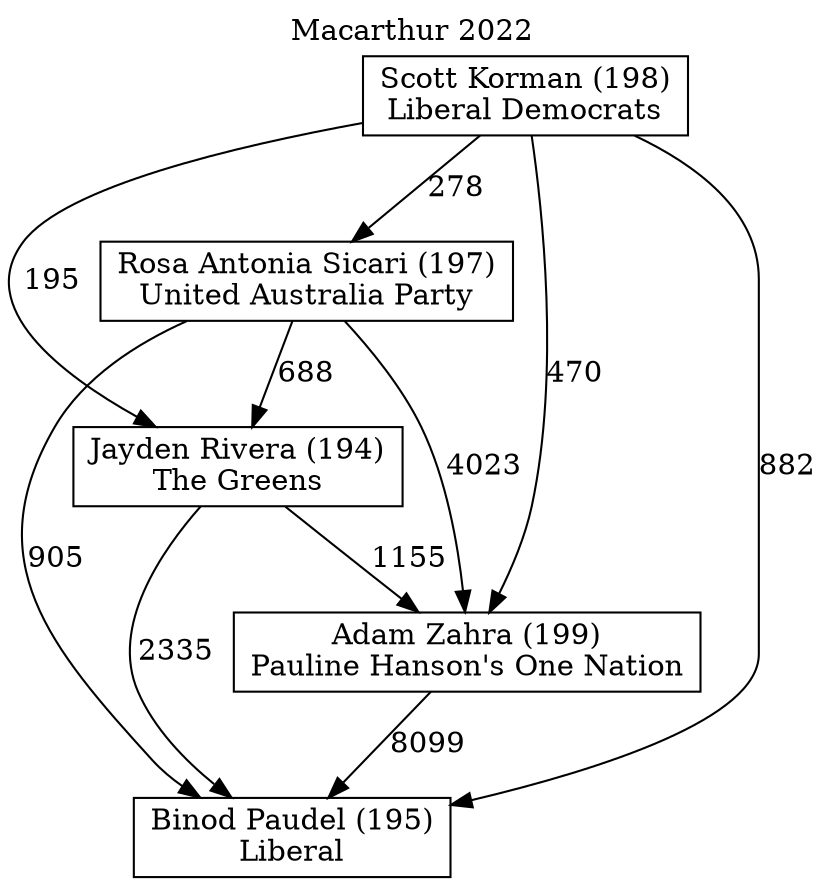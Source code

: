 // House preference flow
digraph "Binod Paudel (195)_Macarthur_2022" {
	graph [label="Macarthur 2022" labelloc=t mclimit=10]
	node [shape=box]
	"Binod Paudel (195)" [label="Binod Paudel (195)
Liberal"]
	"Adam Zahra (199)" [label="Adam Zahra (199)
Pauline Hanson's One Nation"]
	"Jayden Rivera (194)" [label="Jayden Rivera (194)
The Greens"]
	"Rosa Antonia Sicari (197)" [label="Rosa Antonia Sicari (197)
United Australia Party"]
	"Scott Korman (198)" [label="Scott Korman (198)
Liberal Democrats"]
	"Adam Zahra (199)" -> "Binod Paudel (195)" [label=8099]
	"Jayden Rivera (194)" -> "Adam Zahra (199)" [label=1155]
	"Rosa Antonia Sicari (197)" -> "Jayden Rivera (194)" [label=688]
	"Scott Korman (198)" -> "Rosa Antonia Sicari (197)" [label=278]
	"Jayden Rivera (194)" -> "Binod Paudel (195)" [label=2335]
	"Rosa Antonia Sicari (197)" -> "Binod Paudel (195)" [label=905]
	"Scott Korman (198)" -> "Binod Paudel (195)" [label=882]
	"Scott Korman (198)" -> "Jayden Rivera (194)" [label=195]
	"Rosa Antonia Sicari (197)" -> "Adam Zahra (199)" [label=4023]
	"Scott Korman (198)" -> "Adam Zahra (199)" [label=470]
}
